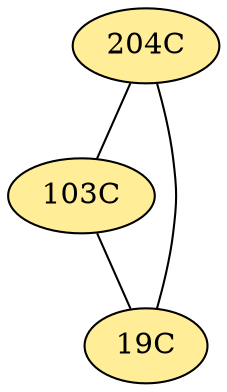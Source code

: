 // The Round Table
graph {
	"204C" [fillcolor="#FFED97" style=radial]
	"103C" [fillcolor="#FFED97" style=radial]
	"204C" -- "103C" [penwidth=1]
	"204C" [fillcolor="#FFED97" style=radial]
	"19C" [fillcolor="#FFED97" style=radial]
	"204C" -- "19C" [penwidth=1]
	"103C" [fillcolor="#FFED97" style=radial]
	"19C" [fillcolor="#FFED97" style=radial]
	"103C" -- "19C" [penwidth=1]
}
